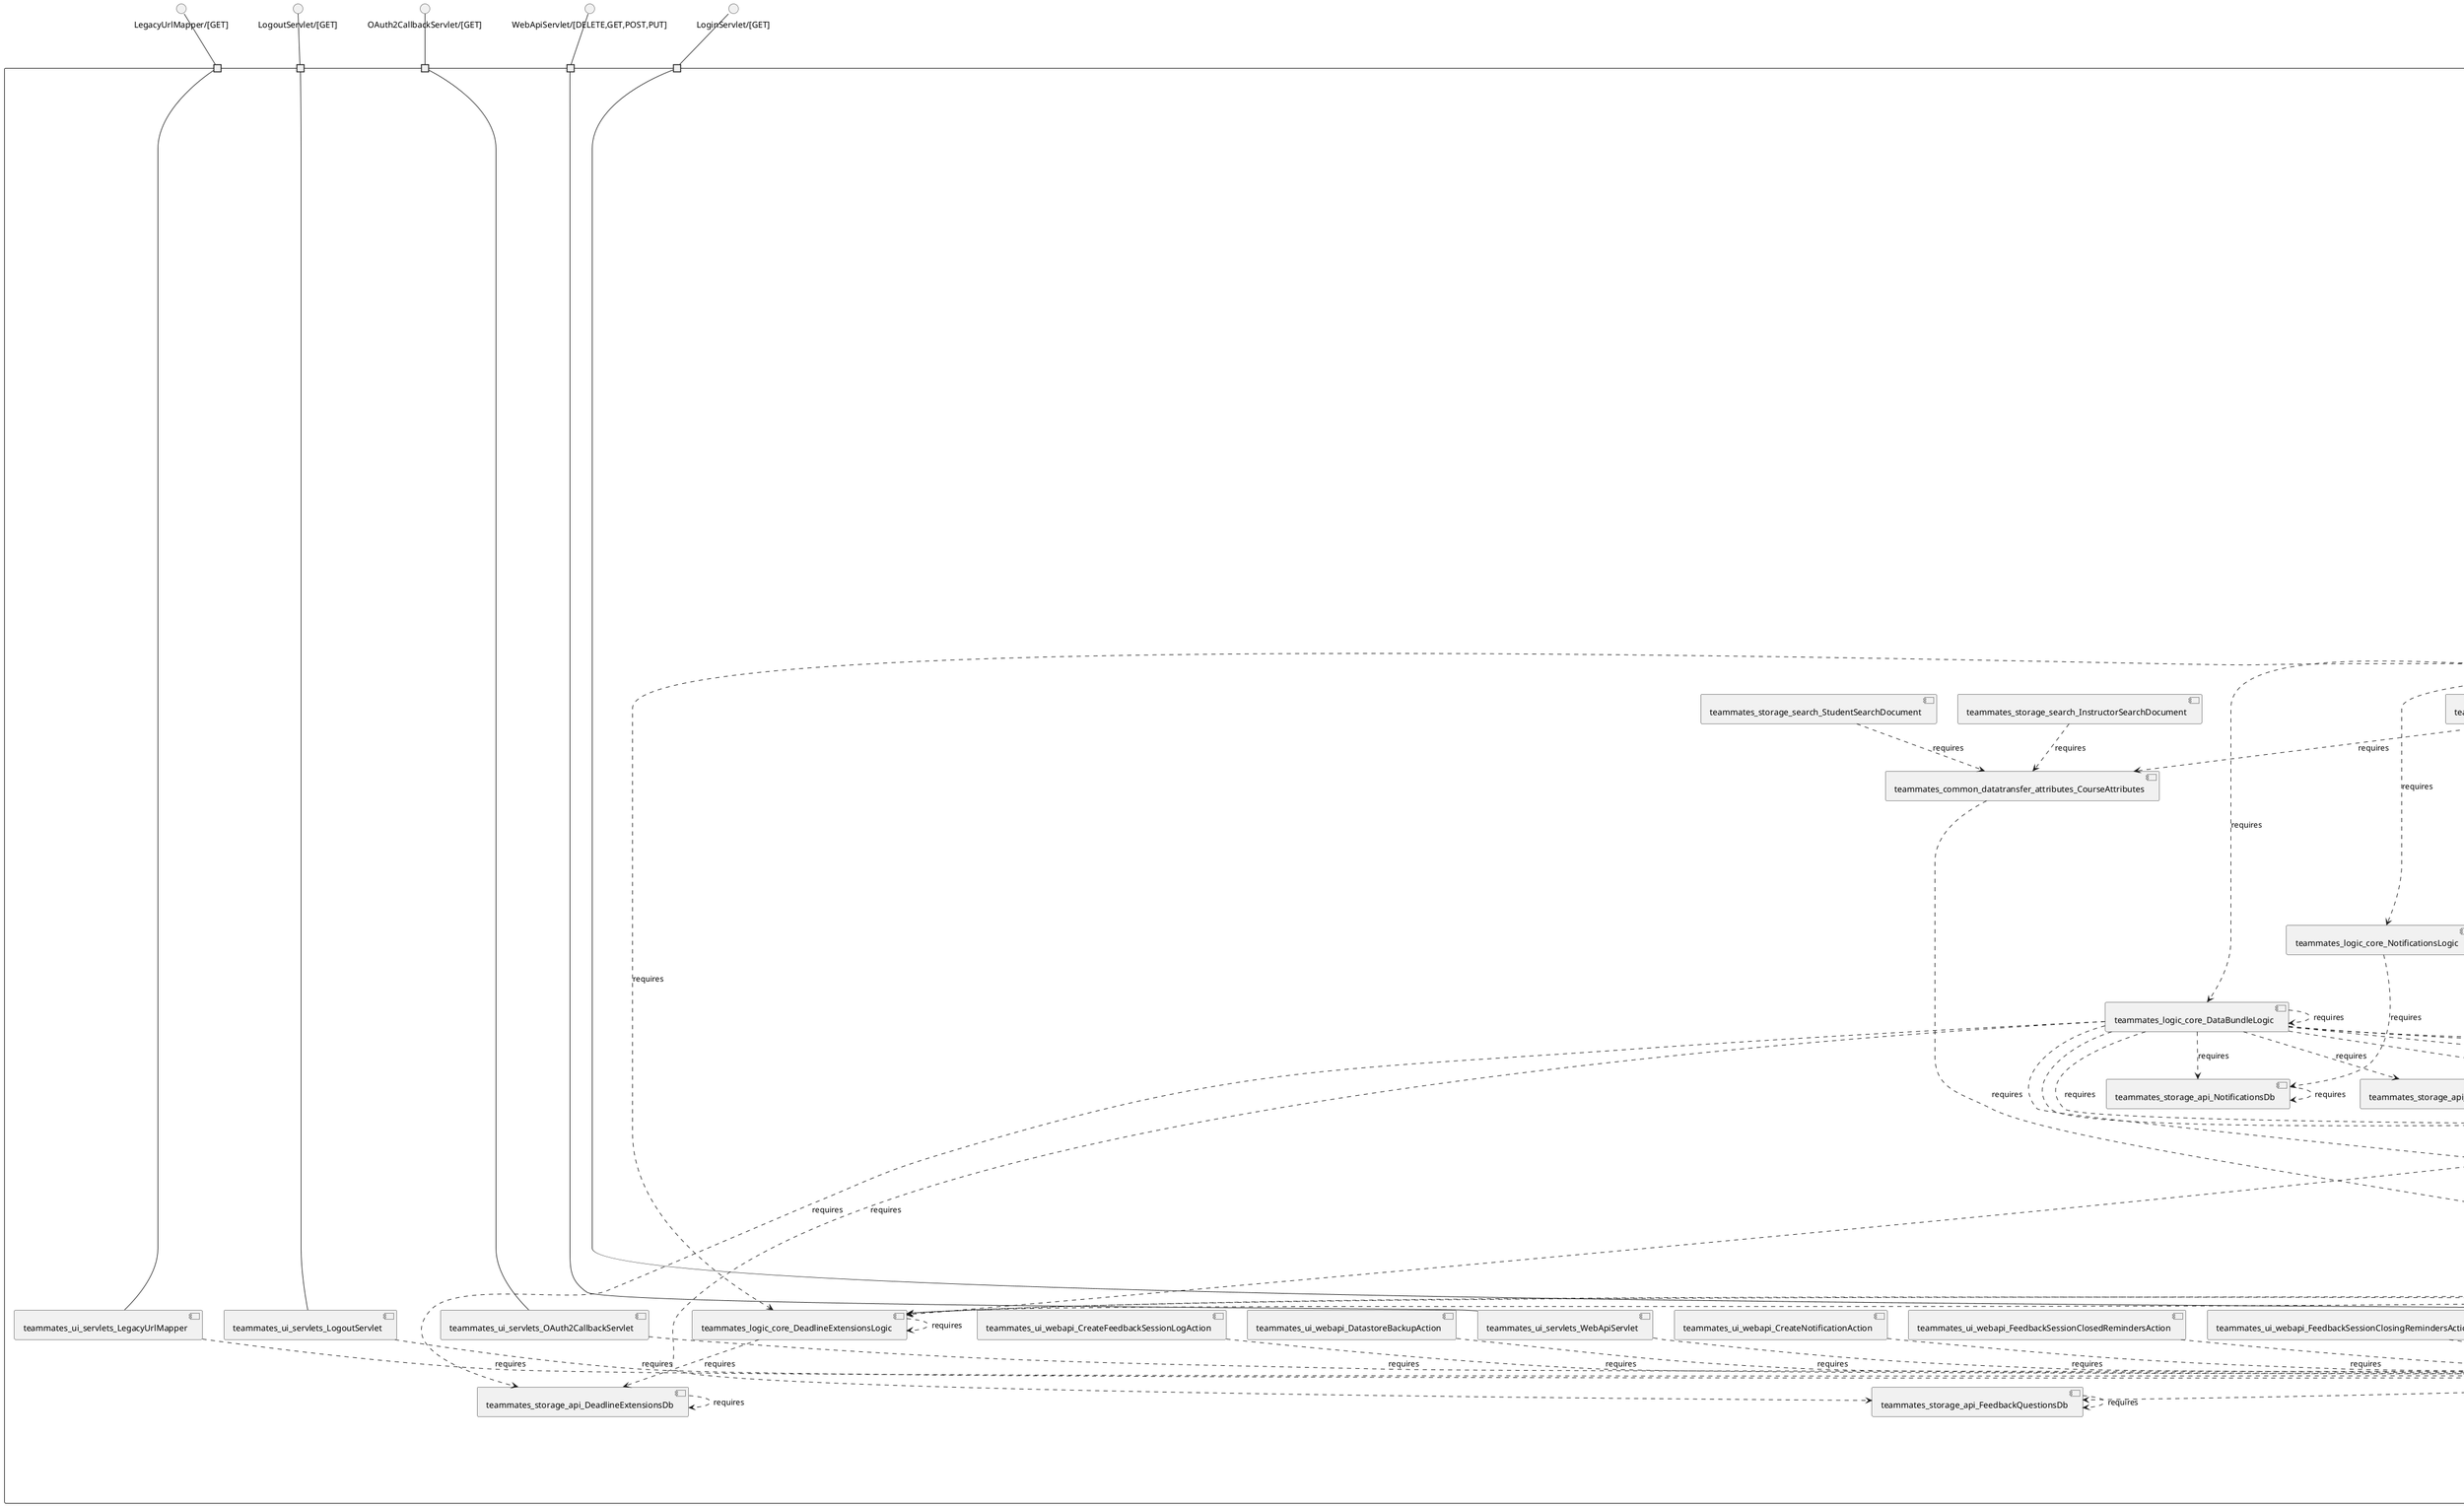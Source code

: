 @startuml
skinparam fixCircleLabelOverlapping true
skinparam componentStyle uml2
component "teammates\n\n\n\n\n\n" {
[teammates_ui_webapi_ResetAccountRequestAction]
[teammates_storage_sqlapi_CoursesDb]
[teammates_logic_external_GoogleCloudTasksService]
[teammates_it_sqllogic_core_NotificationsLogicIT]
[teammates_common_datatransfer_questions_FeedbackRubricQuestionDetails]
[teammates_storage_sqlentity_Account]
[teammates_ui_servlets_LegacyUrlMapper]
[teammates_ui_webapi_SendErrorReportAction]
[teammates_storage_sqlsearch_InstructorSearchDocument]
[teammates_storage_sqlentity_responses_FeedbackRankRecipientsResponse]
[teammates_it_sqllogic_core_UsersLogicIT]
[teammates_ui_servlets_RequestTraceFilter]
[teammates_storage_sqlsearch_AccountRequestSearchManager]
[teammates_common_datatransfer_attributes_FeedbackResponseAttributes]
[teammates_storage_sqlsearch_StudentSearchDocument]
[teammates_sqllogic_core_LogicStarter]
[teammates_logic_core_AccountRequestsLogic]
[teammates_common_datatransfer_questions_FeedbackNumericalScaleQuestionDetails]
[teammates_storage_sqlapi_FeedbackSessionLogsDb]
[teammates_ui_output_FeedbackResponseCommentData]
[teammates_storage_sqlentity_questions_FeedbackMsqQuestion]
[teammates_common_datatransfer_questions_FeedbackMsqResponseDetails]
[teammates_common_util_Config]
[teammates_common_datatransfer_attributes_InstructorAttributes]
[teammates_storage_api_AccountsDb]
[teammates_storage_sqlentity_ReadNotification]
[teammates_storage_api_FeedbackQuestionsDb]
[teammates_storage_sqlapi_FeedbackQuestionsDb]
[teammates_common_util_StringHelper]
[teammates_it_ui_webapi_SearchInstructorsActionIT]
[teammates_logic_core_LogicStarter]
[teammates_it_storage_sqlapi_AccountsDbIT]
[teammates_logic_core_CoursesLogic]
[teammates_it_sqllogic_core_DataBundleLogicIT]
[teammates_common_datatransfer_questions_FeedbackRubricResponseDetails]
[teammates_sqllogic_core_DeadlineExtensionsLogic]
[teammates_client_scripts_DataMigrationForFeedbackSessionMismatchedTimezone]
[teammates_storage_sqlentity_Student]
[teammates_common_datatransfer_InstructorPermissionSet]
[teammates_sqllogic_core_FeedbackSessionsLogic]
[teammates_it_ui_webapi_StudentSearchIndexingWorkerActionIT]
[teammates_storage_sqlentity_responses_FeedbackNumericalScaleResponse]
[teammates_storage_api_StudentsDb]
[teammates_logic_api_EmailGenerator]
[teammates_common_util_Logger]
[teammates_ui_webapi_UpdateInstructorPrivilegeAction]
[teammates_ui_webapi_CreateAccountAction]
[teammates_it_storage_sqlsearch_AccountRequestSearchIT]
[teammates_ui_webapi_CreateFeedbackSessionAction]
[teammates_it_ui_webapi_SearchStudentsActionIT]
[teammates_storage_sqlentity_Team]
[teammates_logic_external_MailgunService]
[teammates_it_sqllogic_core_FeedbackSessionsLogicIT]
[teammates_it_storage_sqlapi_FeedbackResponsesDbIT]
[teammates_storage_sqlsearch_InstructorSearchManager]
[teammates_ui_webapi_FeedbackSessionUnpublishedEmailWorkerAction]
[teammates_storage_search_InstructorSearchManager]
[teammates_it_storage_sqlapi_UsageStatisticsDbIT]
[teammates_sqllogic_api_Logic]
[teammates_it_storage_sqlapi_FeedbackSessionsDbIT]
[teammates_it_storage_sqlapi_UsersDbIT]
[teammates_ui_webapi_FeedbackSessionOpeningSoonRemindersAction]
[teammates_logic_core_StudentsLogic]
[teammates_logic_external_MailjetService]
[teammates_it_sqllogic_core_FeedbackSessionLogsLogicIT]
[teammates_logic_core_DataBundleLogic]
[teammates_main_Application]
[teammates_storage_api_FeedbackResponseCommentsDb]
[teammates_ui_request_InstructorPrivilegeUpdateRequest]
[teammates_logic_api_EmailSender]
[teammates_ui_servlets_OAuth2CallbackServlet]
[teammates_storage_api_CoursesDb]
[teammates_storage_sqlentity_questions_FeedbackMcqQuestion]
[teammates_logic_core_DeadlineExtensionsLogic]
[teammates_it_sqllogic_core_AccountRequestsLogicIT]
[teammates_common_datatransfer_questions_FeedbackContributionResponseDetails]
[teammates_storage_api_FeedbackResponsesDb]
[teammates_it_storage_sqlapi_FeedbackResponseCommentsDbIT]
[teammates_storage_sqlapi_EntitiesDb]
[teammates_storage_api_NotificationsDb]
[teammates_logic_external_EmptyRecaptchaService]
[teammates_sqllogic_core_FeedbackResponsesLogic]
[teammates_it_sqllogic_api_EmailGeneratorTestIT]
[teammates_storage_sqlentity_FeedbackResponseComment]
[teammates_common_datatransfer_questions_FeedbackRankRecipientsResponseDetails]
[teammates_common_datatransfer_attributes_CourseAttributes]
[teammates_ui_webapi_FeedbackSessionOpeningRemindersAction]
[teammates_storage_sqlentity_responses_FeedbackMcqResponse]
[teammates_client_scripts_PopulateCourseSearchDocuments]
[teammates_it_sqllogic_core_FeedbackQuestionsLogicIT]
[teammates_ui_output_CourseData]
[teammates_it_sqllogic_core_DeadlineExtensionsLogicIT]
[teammates_ui_webapi_ArchiveCourseAction]
[teammates_storage_sqlapi_FeedbackResponseCommentsDb]
[teammates_sqllogic_core_AccountsLogic]
[teammates_common_datatransfer_questions_FeedbackTextQuestionDetails]
[teammates_storage_sqlapi_FeedbackResponsesDb]
[teammates_storage_sqlentity_FeedbackSession]
[teammates_sqllogic_core_NotificationsLogic]
[teammates_logic_core_FeedbackQuestionsLogic]
[teammates_storage_search_AccountRequestSearchManager]
[teammates_it_storage_sqlapi_FeedbackSessionLogsDbIT]
[teammates_storage_sqlapi_FeedbackSessionsDb]
[teammates_common_datatransfer_questions_FeedbackMcqResponseDetails]
[teammates_ui_output_FeedbackResponseData]
[teammates_client_scripts_testdataconversion_UuidGenerator]
[teammates_ui_webapi_FeedbackSessionResendPublishedEmailWorkerAction]
[teammates_common_datatransfer_TeamEvalResult]
[teammates_storage_sqlentity_questions_FeedbackNumericalScaleQuestion]
[teammates_logic_api_Logic]
[teammates_storage_sqlentity_Instructor]
[teammates_ui_webapi_PublishFeedbackSessionAction]
[teammates_logic_api_UserProvision]
[teammates_ui_webapi_FeedbackSessionClosingRemindersAction]
[teammates_storage_api_FeedbackSessionsDb]
[teammates_ui_output_InstructorPrivilegeData]
[teammates_client_scripts_testdataconversion_DataStoreToSqlConverter]
[teammates_storage_sqlentity_Notification]
[teammates_storage_sqlentity_questions_FeedbackTextQuestion]
[teammates_sqllogic_core_FeedbackResponseCommentsLogic]
[teammates_it_test_BaseTestCaseWithSqlDatabaseAccess]
[teammates_common_datatransfer_questions_FeedbackTextResponseDetails]
[teammates_storage_sqlsearch_StudentSearchManager]
[teammates_storage_sqlentity_responses_FeedbackMsqResponse]
[teammates_sqllogic_core_CoursesLogic]
[teammates_storage_sqlentity_DeadlineExtension]
[teammates_logic_external_EmptyEmailService]
[teammates_it_storage_sqlsearch_InstructorSearchIT]
[teammates_storage_sqlentity_responses_FeedbackConstantSumResponse]
[teammates_logic_core_InstructorsLogic]
[teammates_logic_external_LocalTaskQueueService]
[teammates_ui_servlets_WebPageServlet]
[teammates_sqllogic_core_FeedbackQuestionsLogic]
[teammates_storage_api_DeadlineExtensionsDb]
[teammates_ui_webapi_FeedbackSessionClosedRemindersAction]
[teammates_logic_api_AuthProxy]
[teammates_logic_api_RecaptchaVerifier]
[teammates_logic_core_FeedbackResponseCommentsLogic]
[teammates_ui_output_FeedbackSessionData]
[teammates_common_datatransfer_questions_FeedbackNumericalScaleResponseDetails]
[teammates_storage_sqlentity_questions_FeedbackRubricQuestion]
[teammates_logic_external_FirebaseAuthService]
[teammates_sqllogic_core_AccountRequestsLogic]
[teammates_storage_sqlentity_FeedbackSessionLog]
[teammates_storage_api_AccountRequestsDb]
[teammates_logic_external_EmptyAuthService]
[teammates_common_datatransfer_InstructorPrivileges]
[teammates_sqllogic_core_UsersLogic]
[teammates_sqllogic_core_UsageStatisticsLogic]
[teammates_ui_webapi_CreateFeedbackSessionLogAction]
[teammates_storage_sqlsearch_SearchManagerFactory]
[teammates_ui_webapi_UpdateFeedbackSessionAction]
[teammates_it_sqllogic_core_FeedbackResponsesLogicIT]
[teammates_storage_sqlentity_Course]
[teammates_logic_core_FeedbackSessionsLogic]
[teammates_it_storage_sqlapi_NotificationDbIT]
[teammates_sqllogic_core_DataBundleLogic]
[teammates_it_ui_webapi_UpdateFeedbackSessionLogsActionIT]
[teammates_client_scripts_GenerateUsageStatisticsObjects]
[teammates_storage_sqlentity_questions_FeedbackContributionQuestion]
[teammates_storage_search_StudentSearchDocument]
[teammates_storage_sqlentity_responses_FeedbackContributionResponse]
[teammates_logic_core_AccountsLogic]
[teammates_logic_core_NotificationsLogic]
[teammates_storage_api_UsageStatisticsDb]
[teammates_storage_sqlentity_responses_FeedbackTextResponse]
[teammates_it_storage_sqlsearch_StudentSearchIT]
[teammates_logic_core_FeedbackResponsesLogic]
[teammates_ui_webapi_FeedbackSessionRemindEmailWorkerAction]
[teammates_logic_external_GoogleRecaptchaService]
[teammates_storage_sqlapi_NotificationsDb]
[teammates_common_datatransfer_attributes_FeedbackQuestionAttributes]
[teammates_ui_webapi_SubmitFeedbackResponsesAction]
[teammates_storage_sqlapi_AccountRequestsDb]
[teammates_common_datatransfer_questions_FeedbackConstantSumResponseDetails]
[teammates_ui_output_FeedbackSessionLogData]
[teammates_storage_sqlentity_Section]
[teammates_it_sqllogic_core_AccountsLogicIT]
[teammates_storage_api_InstructorsDb]
[teammates_ui_servlets_LoginServlet]
[teammates_storage_sqlentity_responses_FeedbackRubricResponse]
[teammates_ui_servlets_LogoutServlet]
[teammates_ui_servlets_WebApiServlet]
[teammates_common_datatransfer_SqlDataBundle]
[teammates_logic_api_TaskQueuer]
[teammates_ui_output_FeedbackQuestionData]
[teammates_sqllogic_api_SqlEmailGenerator]
[teammates_client_scripts_DataMigrationForTeamNameInResponseGiver]
[teammates_storage_sqlapi_DeadlineExtensionsDb]
[teammates_logic_external_SendgridService]
[teammates_logic_core_UsageStatisticsLogic]
[teammates_storage_sqlapi_UsersDb]
[teammates_common_datatransfer_questions_FeedbackContributionQuestionDetails]
[teammates_ui_webapi_FeedbackSessionPublishedEmailWorkerAction]
[teammates_common_datatransfer_questions_FeedbackMcqQuestionDetails]
[teammates_ui_webapi_CalculateUsageStatisticsAction]
[teammates_storage_search_StudentSearchManager]
[teammates_storage_sqlentity_questions_FeedbackConstantSumQuestion]
[teammates_it_storage_sqlapi_CoursesDbIT]
[teammates_ui_webapi_UnpublishFeedbackSessionAction]
[teammates_storage_search_InstructorSearchDocument]
[teammates_common_datatransfer_questions_FeedbackMsqQuestionDetails]
[teammates_storage_sqlapi_AccountsDb]
[teammates_common_datatransfer_questions_FeedbackConstantSumQuestionDetails]
[teammates_ui_webapi_CreateNotificationAction]
[teammates_ui_webapi_DatastoreBackupAction]
[teammates_client_scripts_testdataconversion_ConvertDatastoreJsonToSqlJson]
[teammates_sqllogic_core_FeedbackSessionLogsLogic]
[teammates_storage_sqlentity_responses_FeedbackRankOptionsResponse]
[teammates_common_datatransfer_DataBundle]
[teammates_common_datatransfer_questions_FeedbackRankOptionsResponseDetails]
[teammates_ui_webapi_FeedbackSessionRemindParticularUsersEmailWorkerAction]
[teammates_ui_servlets_OriginCheckFilter]
[teammates_it_storage_sqlapi_AccountRequestsDbIT]
[teammates_storage_search_SearchManagerFactory]
[teammates_ui_webapi_JoinCourseAction]
[teammates_it_storage_sqlapi_FeedbackQuestionsDbIT]
[teammates_storage_sqlapi_UsageStatisticsDb]
portin " " as teammates_requires_OAuth2CallbackServlet_GET_
portin " " as teammates_requires_LegacyUrlMapper_GET_
portin " " as teammates_requires_LogoutServlet_GET_
portin " " as teammates_requires_WebApiServlet_DELETE_GET_POST_PUT_
portin " " as teammates_requires_LoginServlet_GET_
portin " " as teammates_requires_WebPageServlet_GET_
[teammates_sqllogic_core_AccountsLogic]..>[teammates_sqllogic_core_NotificationsLogic] : requires
[teammates_logic_core_FeedbackResponsesLogic]..>[teammates_logic_core_FeedbackResponseCommentsLogic] : requires
[teammates_logic_core_CoursesLogic]..>[teammates_common_util_Logger] : requires
[teammates_logic_api_UserProvision]..>[teammates_logic_core_InstructorsLogic] : requires
[teammates_client_scripts_testdataconversion_ConvertDatastoreJsonToSqlJson]..>[teammates_client_scripts_testdataconversion_DataStoreToSqlConverter] : requires
[teammates_client_scripts_DataMigrationForFeedbackSessionMismatchedTimezone]..>[teammates_common_datatransfer_attributes_CourseAttributes] : requires
[teammates_ui_output_FeedbackResponseData]..>[teammates_common_datatransfer_questions_FeedbackTextResponseDetails] : requires
[teammates_storage_sqlsearch_StudentSearchDocument]..>[teammates_storage_sqlentity_Course] : requires
[teammates_logic_core_StudentsLogic]..>[teammates_storage_api_StudentsDb] : requires
[teammates_logic_core_FeedbackQuestionsLogic]..>[teammates_logic_core_InstructorsLogic] : requires
[teammates_logic_core_FeedbackResponseCommentsLogic]..>[teammates_logic_core_InstructorsLogic] : requires
[teammates_ui_output_FeedbackResponseData]..>[teammates_common_datatransfer_questions_FeedbackMcqResponseDetails] : requires
[teammates_storage_api_StudentsDb]..>[teammates_common_util_Logger] : requires
[teammates_logic_core_FeedbackSessionsLogic]..>[teammates_logic_core_FeedbackResponseCommentsLogic] : requires
[teammates_storage_sqlentity_DeadlineExtension]..>[teammates_storage_sqlentity_Student] : requires
[teammates_sqllogic_core_FeedbackSessionsLogic]..>[teammates_common_util_Logger] : requires
[teammates_logic_external_GoogleCloudTasksService]..>[teammates_common_util_Logger] : requires
[teammates_logic_core_DataBundleLogic]..>[teammates_storage_api_StudentsDb] : requires
[teammates_it_sqllogic_core_FeedbackSessionsLogicIT]..>[teammates_sqllogic_core_FeedbackSessionsLogic] : requires
[teammates_it_storage_sqlapi_NotificationDbIT]..>[teammates_storage_sqlapi_NotificationsDb] : requires
[teammates_ui_webapi_FeedbackSessionPublishedEmailWorkerAction]..>[teammates_common_util_Logger] : requires
[teammates_ui_servlets_OriginCheckFilter]..>[teammates_common_util_Logger] : requires
[teammates_it_ui_webapi_StudentSearchIndexingWorkerActionIT]..>[teammates_storage_sqlentity_Student] : requires
[teammates_it_sqllogic_core_AccountsLogicIT]..>[teammates_sqllogic_core_AccountsLogic] : requires
[teammates_logic_core_DataBundleLogic]..>[teammates_logic_core_DataBundleLogic] : requires
[teammates_it_storage_sqlapi_AccountsDbIT]..>[teammates_storage_sqlapi_AccountsDb] : requires
[teammates_storage_sqlentity_FeedbackResponseComment]..>[teammates_storage_sqlentity_responses_FeedbackContributionResponse] : requires
[teammates_logic_api_TaskQueuer]..>[teammates_logic_api_TaskQueuer] : requires
[teammates_storage_sqlentity_ReadNotification]..>[teammates_storage_sqlentity_Account] : requires
[teammates_logic_core_UsageStatisticsLogic]..>[teammates_logic_core_UsageStatisticsLogic] : requires
[teammates_ui_webapi_ArchiveCourseAction]..>[teammates_common_util_Logger] : requires
[teammates_storage_sqlapi_CoursesDb]..>[teammates_storage_sqlapi_CoursesDb] : requires
[teammates_ui_output_FeedbackQuestionData]..>[teammates_common_datatransfer_questions_FeedbackConstantSumQuestionDetails] : requires
[teammates_storage_sqlentity_questions_FeedbackConstantSumQuestion]..>[teammates_common_datatransfer_questions_FeedbackConstantSumQuestionDetails] : requires
[teammates_client_scripts_testdataconversion_DataStoreToSqlConverter]..>[teammates_client_scripts_testdataconversion_UuidGenerator] : requires
[teammates_logic_core_CoursesLogic]..>[teammates_logic_core_FeedbackResponsesLogic] : requires
[teammates_ui_output_FeedbackResponseData]..>[teammates_ui_output_FeedbackResponseCommentData] : requires
[teammates_logic_core_AccountsLogic]..>[teammates_logic_core_NotificationsLogic] : requires
[teammates_storage_sqlapi_FeedbackResponsesDb]..>[teammates_storage_sqlapi_FeedbackResponsesDb] : requires
[teammates_storage_sqlentity_Section]..>[teammates_storage_sqlentity_Course] : requires
[teammates_sqllogic_core_DataBundleLogic]..>[teammates_sqllogic_core_FeedbackQuestionsLogic] : requires
[teammates_storage_sqlsearch_InstructorSearchDocument]..>[teammates_storage_sqlentity_Course] : requires
[teammates_sqllogic_core_DataBundleLogic]..>[teammates_sqllogic_core_AccountRequestsLogic] : requires
[teammates_sqllogic_core_FeedbackSessionsLogic]..>[teammates_sqllogic_core_FeedbackResponsesLogic] : requires
[teammates_logic_core_AccountRequestsLogic]..>[teammates_logic_core_AccountRequestsLogic] : requires
[teammates_it_ui_webapi_SearchInstructorsActionIT]..>[teammates_storage_sqlentity_Instructor] : requires
[teammates_ui_webapi_CreateNotificationAction]..>[teammates_common_util_Logger] : requires
[teammates_storage_search_SearchManagerFactory]..>[teammates_storage_search_AccountRequestSearchManager] : requires
[teammates_sqllogic_core_AccountRequestsLogic]..>[teammates_sqllogic_core_AccountRequestsLogic] : requires
[teammates_ui_output_FeedbackQuestionData]..>[teammates_common_datatransfer_questions_FeedbackMcqQuestionDetails] : requires
[teammates_ui_output_FeedbackQuestionData]..>[teammates_common_datatransfer_questions_FeedbackRubricQuestionDetails] : requires
[teammates_it_sqllogic_api_EmailGeneratorTestIT]..>[teammates_sqllogic_api_SqlEmailGenerator] : requires
[teammates_logic_api_Logic]..>[teammates_logic_core_AccountsLogic] : requires
[teammates_it_storage_sqlapi_FeedbackResponsesDbIT]..>[teammates_common_datatransfer_SqlDataBundle] : requires
[teammates_storage_sqlentity_FeedbackResponseComment]..>[teammates_storage_sqlentity_responses_FeedbackRankRecipientsResponse] : requires
[teammates_it_sqllogic_core_AccountsLogicIT]..>[teammates_sqllogic_core_UsersLogic] : requires
[teammates_logic_core_CoursesLogic]..>[teammates_storage_api_CoursesDb] : requires
[teammates_storage_sqlentity_FeedbackResponseComment]..>[teammates_storage_sqlentity_responses_FeedbackNumericalScaleResponse] : requires
[teammates_logic_core_FeedbackQuestionsLogic]..>[teammates_logic_core_FeedbackSessionsLogic] : requires
[teammates_it_storage_sqlapi_UsersDbIT]..>[teammates_storage_sqlentity_Course] : requires
[teammates_logic_api_AuthProxy]..>[teammates_logic_external_FirebaseAuthService] : requires
[teammates_logic_api_EmailSender]..>[teammates_logic_api_EmailSender] : requires
[teammates_sqllogic_core_UsersLogic]..>[teammates_storage_sqlapi_UsersDb] : requires
[teammates_logic_api_UserProvision]..>[teammates_logic_api_UserProvision] : requires
[teammates_logic_core_DataBundleLogic]..>[teammates_storage_api_FeedbackResponseCommentsDb] : requires
[teammates_sqllogic_core_FeedbackSessionLogsLogic]..>[teammates_sqllogic_core_FeedbackSessionLogsLogic] : requires
[teammates_it_ui_webapi_SearchStudentsActionIT]..>[teammates_storage_sqlentity_Instructor] : requires
[teammates_it_ui_webapi_UpdateFeedbackSessionLogsActionIT]..>[teammates_storage_sqlentity_FeedbackSession] : requires
[teammates_ui_output_CourseData]..>[teammates_common_datatransfer_InstructorPermissionSet] : requires
[teammates_ui_webapi_CreateAccountAction]..>[teammates_common_util_Logger] : requires
[teammates_sqllogic_core_UsersLogic]..>[teammates_sqllogic_core_DeadlineExtensionsLogic] : requires
[teammates_ui_servlets_LogoutServlet]..>[teammates_common_util_Logger] : requires
[teammates_logic_core_InstructorsLogic]..>[teammates_logic_core_FeedbackQuestionsLogic] : requires
[teammates_common_datatransfer_attributes_FeedbackQuestionAttributes]..>[teammates_common_datatransfer_questions_FeedbackMcqQuestionDetails] : requires
[teammates_sqllogic_api_Logic]..>[teammates_sqllogic_core_CoursesLogic] : requires
[teammates_ui_webapi_FeedbackSessionRemindParticularUsersEmailWorkerAction]..>[teammates_common_util_Logger] : requires
[teammates_logic_core_DataBundleLogic]..>[teammates_storage_api_FeedbackQuestionsDb] : requires
[teammates_ui_request_InstructorPrivilegeUpdateRequest]..>[teammates_common_datatransfer_InstructorPrivileges] : requires
[teammates_it_storage_sqlapi_FeedbackResponsesDbIT]..>[teammates_storage_sqlapi_FeedbackResponsesDb] : requires
[teammates_ui_webapi_FeedbackSessionRemindEmailWorkerAction]..>[teammates_common_util_Logger] : requires
[teammates_logic_core_UsageStatisticsLogic]..>[teammates_logic_core_CoursesLogic] : requires
[teammates_logic_core_NotificationsLogic]..>[teammates_storage_api_NotificationsDb] : requires
[teammates_storage_sqlapi_AccountRequestsDb]..>[teammates_storage_sqlapi_AccountRequestsDb] : requires
[teammates_storage_api_FeedbackQuestionsDb]..>[teammates_storage_api_FeedbackQuestionsDb] : requires
[teammates_it_sqllogic_core_DataBundleLogicIT]..>[teammates_sqllogic_core_DataBundleLogic] : requires
[teammates_it_sqllogic_core_FeedbackSessionLogsLogicIT]..>[teammates_common_datatransfer_SqlDataBundle] : requires
[teammates_sqllogic_core_FeedbackSessionsLogic]..>[teammates_storage_sqlapi_FeedbackSessionsDb] : requires
[teammates_sqllogic_api_Logic]..>[teammates_sqllogic_core_FeedbackQuestionsLogic] : requires
[teammates_sqllogic_core_DeadlineExtensionsLogic]..>[teammates_sqllogic_core_FeedbackSessionsLogic] : requires
[teammates_logic_core_StudentsLogic]..>[teammates_logic_core_DeadlineExtensionsLogic] : requires
[teammates_storage_sqlentity_FeedbackResponseComment]..>[teammates_storage_sqlentity_Section] : requires
[teammates_it_storage_sqlapi_FeedbackResponseCommentsDbIT]..>[teammates_storage_sqlapi_FeedbackResponseCommentsDb] : requires
[teammates_it_storage_sqlsearch_AccountRequestSearchIT]..>[teammates_storage_sqlapi_AccountRequestsDb] : requires
[teammates_it_ui_webapi_SearchStudentsActionIT]..>[teammates_storage_sqlentity_Student] : requires
[teammates_it_sqllogic_api_EmailGeneratorTestIT]..>[teammates_common_datatransfer_SqlDataBundle] : requires
[teammates_logic_api_Logic]..>[teammates_logic_core_AccountRequestsLogic] : requires
[teammates_sqllogic_api_Logic]..>[teammates_sqllogic_core_UsersLogic] : requires
[teammates_common_datatransfer_attributes_FeedbackQuestionAttributes]..>[teammates_common_datatransfer_questions_FeedbackRubricQuestionDetails] : requires
[teammates_sqllogic_core_FeedbackSessionsLogic]..>[teammates_sqllogic_core_UsersLogic] : requires
[teammates_ui_output_FeedbackResponseData]..>[teammates_common_datatransfer_questions_FeedbackMsqResponseDetails] : requires
[teammates_storage_sqlentity_responses_FeedbackTextResponse]..>[teammates_common_datatransfer_questions_FeedbackTextResponseDetails] : requires
[teammates_logic_api_RecaptchaVerifier]..>[teammates_logic_external_GoogleRecaptchaService] : requires
[teammates_logic_core_UsageStatisticsLogic]..>[teammates_logic_core_StudentsLogic] : requires
[teammates_common_datatransfer_attributes_FeedbackResponseAttributes]..>[teammates_common_datatransfer_questions_FeedbackNumericalScaleResponseDetails] : requires
[teammates_storage_sqlsearch_SearchManagerFactory]..>[teammates_storage_sqlsearch_InstructorSearchManager] : requires
[teammates_storage_sqlentity_FeedbackResponseComment]..>[teammates_storage_sqlentity_responses_FeedbackTextResponse] : requires
[teammates_storage_sqlentity_Instructor]..>[teammates_common_datatransfer_InstructorPrivileges] : requires
[teammates_client_scripts_GenerateUsageStatisticsObjects]..>[teammates_logic_api_Logic] : requires
[teammates_logic_api_AuthProxy]..>[teammates_logic_api_AuthProxy] : requires
[teammates_storage_api_UsageStatisticsDb]..>[teammates_storage_api_UsageStatisticsDb] : requires
[teammates_sqllogic_api_Logic]..>[teammates_sqllogic_core_FeedbackResponseCommentsLogic] : requires
[teammates_it_sqllogic_core_DeadlineExtensionsLogicIT]..>[teammates_common_datatransfer_SqlDataBundle] : requires
[teammates_it_storage_sqlapi_UsersDbIT]..>[teammates_storage_sqlentity_Instructor] : requires
[teammates_it_storage_sqlsearch_StudentSearchIT]..>[teammates_storage_sqlapi_UsersDb] : requires
[teammates_logic_core_CoursesLogic]..>[teammates_logic_core_FeedbackSessionsLogic] : requires
[teammates_it_storage_sqlapi_UsersDbIT]..>[teammates_storage_sqlapi_AccountsDb] : requires
[teammates_ui_output_InstructorPrivilegeData]..>[teammates_common_datatransfer_InstructorPrivileges] : requires
[teammates_storage_sqlentity_Team]..>[teammates_storage_sqlentity_Section] : requires
[teammates_logic_api_TaskQueuer]..>[teammates_logic_external_GoogleCloudTasksService] : requires
[teammates_sqllogic_core_FeedbackResponsesLogic]..>[teammates_sqllogic_core_FeedbackResponsesLogic] : requires
[teammates_logic_core_NotificationsLogic]..>[teammates_logic_core_NotificationsLogic] : requires
[teammates_ui_webapi_FeedbackSessionClosingRemindersAction]..>[teammates_common_util_Logger] : requires
[teammates_it_storage_sqlsearch_AccountRequestSearchIT]..>[teammates_common_datatransfer_SqlDataBundle] : requires
[teammates_client_scripts_testdataconversion_ConvertDatastoreJsonToSqlJson]..>[teammates_common_datatransfer_SqlDataBundle] : requires
[teammates_sqllogic_api_SqlEmailGenerator]..>[teammates_sqllogic_core_UsersLogic] : requires
[teammates_sqllogic_core_DataBundleLogic]..>[teammates_sqllogic_core_FeedbackSessionLogsLogic] : requires
[teammates_logic_core_FeedbackQuestionsLogic]..>[teammates_logic_core_CoursesLogic] : requires
[teammates_sqllogic_core_DataBundleLogic]..>[teammates_sqllogic_core_NotificationsLogic] : requires
[teammates_logic_core_FeedbackResponseCommentsLogic]..>[teammates_logic_core_CoursesLogic] : requires
[teammates_common_datatransfer_attributes_FeedbackResponseAttributes]..>[teammates_common_datatransfer_questions_FeedbackContributionResponseDetails] : requires
[teammates_storage_sqlentity_questions_FeedbackContributionQuestion]..>[teammates_common_datatransfer_questions_FeedbackContributionQuestionDetails] : requires
[teammates_sqllogic_core_DataBundleLogic]..>[teammates_sqllogic_core_DeadlineExtensionsLogic] : requires
[teammates_logic_core_DataBundleLogic]..>[teammates_storage_api_FeedbackSessionsDb] : requires
[teammates_it_sqllogic_core_FeedbackSessionsLogicIT]..>[teammates_sqllogic_core_FeedbackQuestionsLogic] : requires
[teammates_logic_external_LocalTaskQueueService]..>[teammates_common_util_Logger] : requires
[teammates_sqllogic_core_FeedbackSessionsLogic]..>[teammates_sqllogic_core_CoursesLogic] : requires
[teammates_sqllogic_api_Logic]..>[teammates_sqllogic_core_FeedbackSessionsLogic] : requires
[teammates_ui_output_FeedbackResponseData]..>[teammates_common_datatransfer_questions_FeedbackRankRecipientsResponseDetails] : requires
[teammates_logic_core_FeedbackQuestionsLogic]..>[teammates_common_util_Logger] : requires
[teammates_it_storage_sqlapi_FeedbackSessionsDbIT]..>[teammates_storage_sqlapi_FeedbackSessionsDb] : requires
[teammates_common_datatransfer_attributes_FeedbackResponseAttributes]..>[teammates_common_datatransfer_questions_FeedbackMcqResponseDetails] : requires
[teammates_storage_sqlentity_FeedbackSessionLog]..>[teammates_storage_sqlentity_Student] : requires
[teammates_storage_sqlentity_questions_FeedbackTextQuestion]..>[teammates_common_datatransfer_questions_FeedbackTextQuestionDetails] : requires
[teammates_storage_sqlentity_FeedbackSession]..>[teammates_storage_sqlentity_Course] : requires
[teammates_client_scripts_DataMigrationForTeamNameInResponseGiver]..>[teammates_logic_core_FeedbackResponsesLogic] : requires
[teammates_ui_webapi_PublishFeedbackSessionAction]..>[teammates_common_util_Logger] : requires
[teammates_sqllogic_core_FeedbackQuestionsLogic]..>[teammates_common_util_Logger] : requires
[teammates_sqllogic_core_AccountsLogic]..>[teammates_storage_sqlapi_AccountsDb] : requires
[teammates_logic_api_Logic]..>[teammates_logic_core_FeedbackQuestionsLogic] : requires
[teammates_sqllogic_core_FeedbackSessionsLogic]..>[teammates_sqllogic_core_FeedbackSessionsLogic] : requires
[teammates_logic_core_AccountsLogic]..>[teammates_storage_sqlapi_AccountsDb] : requires
[teammates_it_sqllogic_core_FeedbackResponsesLogicIT]..>[teammates_sqllogic_core_FeedbackResponsesLogic] : requires
[teammates_it_ui_webapi_UpdateFeedbackSessionLogsActionIT]..>[teammates_storage_sqlentity_Student] : requires
[teammates_storage_sqlapi_FeedbackSessionLogsDb]..>[teammates_storage_sqlapi_FeedbackSessionLogsDb] : requires
[teammates_sqllogic_core_FeedbackResponsesLogic]..>[teammates_sqllogic_core_FeedbackResponseCommentsLogic] : requires
[teammates_sqllogic_core_FeedbackSessionLogsLogic]..>[teammates_storage_sqlapi_FeedbackSessionLogsDb] : requires
[teammates_sqllogic_core_DataBundleLogic]..>[teammates_sqllogic_core_FeedbackSessionsLogic] : requires
[teammates_sqllogic_core_UsersLogic]..>[teammates_sqllogic_core_FeedbackResponsesLogic] : requires
[teammates_storage_sqlentity_responses_FeedbackContributionResponse]..>[teammates_common_datatransfer_questions_FeedbackContributionResponseDetails] : requires
[teammates_sqllogic_api_Logic]..>[teammates_sqllogic_core_UsageStatisticsLogic] : requires
[teammates_logic_core_CoursesLogic]..>[teammates_logic_core_InstructorsLogic] : requires
[teammates_common_datatransfer_questions_FeedbackContributionQuestionDetails]..>[teammates_common_util_Logger] : requires
[teammates_ui_output_FeedbackQuestionData]..>[teammates_common_datatransfer_questions_FeedbackNumericalScaleQuestionDetails] : requires
[teammates_logic_core_AccountsLogic]..>[teammates_logic_core_AccountsLogic] : requires
[teammates_storage_api_CoursesDb]..>[teammates_storage_api_CoursesDb] : requires
[teammates_storage_search_SearchManagerFactory]..>[teammates_storage_search_InstructorSearchManager] : requires
[teammates_sqllogic_core_CoursesLogic]..>[teammates_sqllogic_core_FeedbackSessionsLogic] : requires
[teammates_main_Application]..>[teammates_common_util_Logger] : requires
[teammates_logic_api_EmailSender]..>[teammates_logic_external_SendgridService] : requires
[teammates_sqllogic_core_NotificationsLogic]..>[teammates_storage_sqlapi_NotificationsDb] : requires
[teammates_storage_sqlsearch_InstructorSearchManager]..>[teammates_storage_sqlapi_CoursesDb] : requires
[teammates_it_sqllogic_core_FeedbackQuestionsLogicIT]..>[teammates_sqllogic_core_FeedbackQuestionsLogic] : requires
[teammates_sqllogic_core_DeadlineExtensionsLogic]..>[teammates_sqllogic_core_DeadlineExtensionsLogic] : requires
[teammates_common_datatransfer_attributes_FeedbackResponseAttributes]..>[teammates_common_datatransfer_questions_FeedbackConstantSumResponseDetails] : requires
[teammates_ui_webapi_FeedbackSessionUnpublishedEmailWorkerAction]..>[teammates_common_util_Logger] : requires
[teammates_logic_core_DeadlineExtensionsLogic]..>[teammates_storage_api_DeadlineExtensionsDb] : requires
[teammates_logic_core_InstructorsLogic]..>[teammates_logic_core_FeedbackResponseCommentsLogic] : requires
[teammates_ui_webapi_SubmitFeedbackResponsesAction]..>[teammates_common_util_Logger] : requires
[teammates_sqllogic_core_DataBundleLogic]..>[teammates_sqllogic_core_DataBundleLogic] : requires
[teammates_logic_core_UsageStatisticsLogic]..>[teammates_logic_core_AccountRequestsLogic] : requires
[teammates_logic_external_MailgunService]..>[teammates_common_util_Logger] : requires
[teammates_common_datatransfer_attributes_FeedbackQuestionAttributes]..>[teammates_common_datatransfer_questions_FeedbackNumericalScaleQuestionDetails] : requires
[teammates_logic_core_LogicStarter]..>[teammates_common_util_Logger] : requires
[teammates_logic_core_DataBundleLogic]..>[teammates_storage_api_NotificationsDb] : requires
[teammates_logic_core_CoursesLogic]..>[teammates_logic_core_DeadlineExtensionsLogic] : requires
[teammates_logic_core_CoursesLogic]..>[teammates_logic_core_StudentsLogic] : requires
[teammates_sqllogic_core_UsageStatisticsLogic]..>[teammates_storage_sqlapi_UsageStatisticsDb] : requires
[teammates_storage_sqlentity_questions_FeedbackNumericalScaleQuestion]..>[teammates_common_datatransfer_questions_FeedbackNumericalScaleQuestionDetails] : requires
[teammates_storage_sqlentity_FeedbackSessionLog]..>[teammates_storage_sqlentity_FeedbackSession] : requires
[teammates_logic_core_DataBundleLogic]..>[teammates_storage_api_DeadlineExtensionsDb] : requires
[teammates_sqllogic_core_FeedbackResponsesLogic]..>[teammates_sqllogic_core_FeedbackQuestionsLogic] : requires
[teammates_it_sqllogic_core_UsersLogicIT]..>[teammates_storage_sqlentity_Account] : requires
[teammates_logic_core_CoursesLogic]..>[teammates_logic_core_FeedbackQuestionsLogic] : requires
[teammates_ui_output_FeedbackResponseData]..>[teammates_common_datatransfer_questions_FeedbackConstantSumResponseDetails] : requires
[teammates_it_ui_webapi_UpdateFeedbackSessionLogsActionIT]..>[teammates_storage_sqlentity_Course] : requires
[teammates_storage_search_AccountRequestSearchManager]..>[teammates_storage_api_AccountRequestsDb] : requires
[teammates_logic_external_GoogleRecaptchaService]..>[teammates_common_util_Logger] : requires
[teammates_logic_api_EmailSender]..>[teammates_logic_external_MailgunService] : requires
[teammates_sqllogic_core_DataBundleLogic]..>[teammates_sqllogic_core_FeedbackResponseCommentsLogic] : requires
[teammates_logic_api_Logic]..>[teammates_logic_core_StudentsLogic] : requires
[teammates_storage_sqlsearch_SearchManagerFactory]..>[teammates_storage_sqlsearch_AccountRequestSearchManager] : requires
[teammates_logic_api_RecaptchaVerifier]..>[teammates_logic_external_EmptyRecaptchaService] : requires
[teammates_sqllogic_core_AccountRequestsLogic]..>[teammates_storage_sqlapi_AccountRequestsDb] : requires
[teammates_storage_sqlsearch_StudentSearchManager]..>[teammates_storage_sqlapi_UsersDb] : requires
[teammates_sqllogic_api_Logic]..>[teammates_sqllogic_core_DataBundleLogic] : requires
[teammates_logic_core_InstructorsLogic]..>[teammates_storage_api_InstructorsDb] : requires
[teammates_sqllogic_core_UsersLogic]..>[teammates_sqllogic_core_FeedbackResponseCommentsLogic] : requires
[teammates_it_sqllogic_core_FeedbackResponsesLogicIT]..>[teammates_sqllogic_core_FeedbackResponseCommentsLogic] : requires
[teammates_sqllogic_core_DataBundleLogic]..>[teammates_sqllogic_core_CoursesLogic] : requires
[teammates_logic_api_TaskQueuer]..>[teammates_logic_external_LocalTaskQueueService] : requires
[teammates_it_storage_sqlapi_UsersDbIT]..>[teammates_storage_sqlapi_CoursesDb] : requires
[teammates_logic_core_UsageStatisticsLogic]..>[teammates_logic_core_FeedbackResponsesLogic] : requires
[teammates_it_storage_sqlapi_FeedbackQuestionsDbIT]..>[teammates_common_datatransfer_SqlDataBundle] : requires
[teammates_sqllogic_core_FeedbackQuestionsLogic]..>[teammates_sqllogic_core_UsersLogic] : requires
[teammates_storage_sqlentity_responses_FeedbackMsqResponse]..>[teammates_common_datatransfer_questions_FeedbackMsqResponseDetails] : requires
[teammates_common_datatransfer_InstructorPrivileges]..>[teammates_common_datatransfer_InstructorPermissionSet] : requires
[teammates_ui_webapi_FeedbackSessionResendPublishedEmailWorkerAction]..>[teammates_common_util_Logger] : requires
[teammates_logic_core_InstructorsLogic]..>[teammates_logic_core_FeedbackSessionsLogic] : requires
[teammates_common_datatransfer_attributes_FeedbackResponseAttributes]..>[teammates_common_datatransfer_questions_FeedbackRankOptionsResponseDetails] : requires
[teammates_ui_webapi_DatastoreBackupAction]..>[teammates_common_util_Logger] : requires
[teammates_it_storage_sqlapi_FeedbackResponsesDbIT]..>[teammates_storage_sqlapi_FeedbackResponseCommentsDb] : requires
[teammates_logic_core_FeedbackSessionsLogic]..>[teammates_logic_core_FeedbackResponsesLogic] : requires
[teammates_storage_search_StudentSearchManager]..>[teammates_storage_api_CoursesDb] : requires
[teammates_storage_api_NotificationsDb]..>[teammates_storage_api_NotificationsDb] : requires
[teammates_logic_api_Logic]..>[teammates_logic_core_InstructorsLogic] : requires
[teammates_it_sqllogic_core_DeadlineExtensionsLogicIT]..>[teammates_sqllogic_core_DeadlineExtensionsLogic] : requires
[teammates_sqllogic_core_LogicStarter]..>[teammates_common_util_Logger] : requires
[teammates_sqllogic_api_SqlEmailGenerator]..>[teammates_sqllogic_api_SqlEmailGenerator] : requires
[teammates_sqllogic_core_CoursesLogic]..>[teammates_storage_sqlapi_CoursesDb] : requires
[teammates_storage_sqlentity_questions_FeedbackMcqQuestion]..>[teammates_common_datatransfer_questions_FeedbackMcqQuestionDetails] : requires
[teammates_common_datatransfer_attributes_FeedbackResponseAttributes]..>[teammates_common_datatransfer_questions_FeedbackRankRecipientsResponseDetails] : requires
[teammates_logic_api_Logic]..>[teammates_logic_core_FeedbackSessionsLogic] : requires
[teammates_logic_core_DataBundleLogic]..>[teammates_storage_api_CoursesDb] : requires
[teammates_it_storage_sqlapi_UsersDbIT]..>[teammates_storage_sqlapi_UsersDb] : requires
[teammates_common_datatransfer_attributes_CourseAttributes]..>[teammates_common_util_Logger] : requires
[teammates_it_sqllogic_core_UsersLogicIT]..>[teammates_storage_sqlentity_Course] : requires
[teammates_sqllogic_core_AccountsLogic]..>[teammates_sqllogic_core_UsersLogic] : requires
[teammates_storage_sqlapi_UsersDb]..>[teammates_storage_sqlapi_UsersDb] : requires
[teammates_ui_servlets_LegacyUrlMapper]..>[teammates_common_util_Logger] : requires
[teammates_sqllogic_core_DeadlineExtensionsLogic]..>[teammates_storage_sqlapi_DeadlineExtensionsDb] : requires
[teammates_storage_api_FeedbackResponseCommentsDb]..>[teammates_common_util_Logger] : requires
[teammates_logic_core_FeedbackSessionsLogic]..>[teammates_storage_api_FeedbackSessionsDb] : requires
[teammates_ui_webapi_FeedbackSessionOpeningRemindersAction]..>[teammates_common_util_Logger] : requires
[teammates_sqllogic_core_FeedbackSessionLogsLogic]..>[teammates_common_util_Logger] : requires
[teammates_logic_core_InstructorsLogic]..>[teammates_logic_core_InstructorsLogic] : requires
[teammates_logic_api_Logic]..>[teammates_logic_core_NotificationsLogic] : requires
[teammates_logic_api_EmailSender]..>[teammates_logic_external_EmptyEmailService] : requires
[teammates_client_scripts_DataMigrationForFeedbackSessionMismatchedTimezone]..>[teammates_logic_core_CoursesLogic] : requires
[teammates_storage_sqlsearch_StudentSearchManager]..>[teammates_storage_sqlapi_CoursesDb] : requires
[teammates_ui_output_FeedbackQuestionData]..>[teammates_common_datatransfer_questions_FeedbackTextQuestionDetails] : requires
[teammates_ui_output_FeedbackResponseData]..>[teammates_common_datatransfer_questions_FeedbackContributionResponseDetails] : requires
[teammates_logic_core_DataBundleLogic]..>[teammates_storage_api_FeedbackResponsesDb] : requires
[teammates_logic_core_DeadlineExtensionsLogic]..>[teammates_logic_core_DeadlineExtensionsLogic] : requires
[teammates_storage_search_SearchManagerFactory]..>[teammates_storage_search_StudentSearchManager] : requires
[teammates_logic_api_AuthProxy]..>[teammates_logic_external_EmptyAuthService] : requires
[teammates_it_sqllogic_core_FeedbackResponsesLogicIT]..>[teammates_common_datatransfer_SqlDataBundle] : requires
[teammates_storage_sqlentity_questions_FeedbackMsqQuestion]..>[teammates_common_datatransfer_questions_FeedbackMsqQuestionDetails] : requires
[teammates_sqllogic_core_CoursesLogic]..>[teammates_sqllogic_core_UsersLogic] : requires
[teammates_logic_core_FeedbackSessionsLogic]..>[teammates_logic_core_FeedbackSessionsLogic] : requires
[teammates_storage_sqlapi_FeedbackSessionsDb]..>[teammates_storage_sqlapi_FeedbackSessionsDb] : requires
[teammates_common_datatransfer_attributes_InstructorAttributes]..>[teammates_common_datatransfer_InstructorPrivileges] : requires
[teammates_logic_core_AccountsLogic]..>[teammates_logic_core_StudentsLogic] : requires
[teammates_sqllogic_api_Logic]..>[teammates_sqllogic_core_FeedbackResponsesLogic] : requires
[teammates_storage_sqlapi_DeadlineExtensionsDb]..>[teammates_storage_sqlapi_DeadlineExtensionsDb] : requires
[teammates_logic_core_FeedbackSessionsLogic]..>[teammates_common_util_Logger] : requires
[teammates_ui_webapi_UnpublishFeedbackSessionAction]..>[teammates_common_util_Logger] : requires
[teammates_logic_api_UserProvision]..>[teammates_sqllogic_core_UsersLogic] : requires
[teammates_ui_servlets_RequestTraceFilter]..>[teammates_common_util_Logger] : requires
[teammates_storage_sqlentity_responses_FeedbackRankRecipientsResponse]..>[teammates_common_datatransfer_questions_FeedbackRankRecipientsResponseDetails] : requires
[teammates_logic_core_CoursesLogic]..>[teammates_logic_core_FeedbackResponseCommentsLogic] : requires
[teammates_logic_api_EmailGenerator]..>[teammates_logic_core_CoursesLogic] : requires
[teammates_sqllogic_api_Logic]..>[teammates_sqllogic_core_AccountsLogic] : requires
[teammates_sqllogic_core_DataBundleLogic]..>[teammates_sqllogic_core_FeedbackResponsesLogic] : requires
[teammates_it_storage_sqlapi_FeedbackSessionLogsDbIT]..>[teammates_storage_sqlapi_FeedbackSessionLogsDb] : requires
[teammates_sqllogic_core_FeedbackResponseCommentsLogic]..>[teammates_sqllogic_core_FeedbackResponseCommentsLogic] : requires
[teammates_storage_search_StudentSearchDocument]..>[teammates_common_datatransfer_attributes_CourseAttributes] : requires
[teammates_sqllogic_core_CoursesLogic]..>[teammates_sqllogic_core_CoursesLogic] : requires
[teammates_logic_core_AccountsLogic]..>[teammates_logic_core_CoursesLogic] : requires
[teammates_it_storage_sqlapi_FeedbackSessionLogsDbIT]..>[teammates_common_datatransfer_SqlDataBundle] : requires
[teammates_client_scripts_PopulateCourseSearchDocuments]..>[teammates_logic_api_Logic] : requires
[teammates_logic_core_StudentsLogic]..>[teammates_logic_core_StudentsLogic] : requires
[teammates_ui_output_FeedbackSessionLogData]..>[teammates_ui_output_FeedbackSessionData] : requires
[teammates_sqllogic_core_AccountsLogic]..>[teammates_sqllogic_core_AccountsLogic] : requires
[teammates_logic_api_EmailSender]..>[teammates_common_util_Logger] : requires
[teammates_sqllogic_core_UsersLogic]..>[teammates_sqllogic_core_UsersLogic] : requires
[teammates_storage_sqlentity_FeedbackResponseComment]..>[teammates_storage_sqlentity_responses_FeedbackRankOptionsResponse] : requires
[teammates_logic_core_DataBundleLogic]..>[teammates_storage_api_InstructorsDb] : requires
[teammates_logic_core_FeedbackSessionsLogic]..>[teammates_logic_core_CoursesLogic] : requires
[teammates_logic_core_DataBundleLogic]..>[teammates_storage_api_AccountsDb] : requires
[teammates_logic_api_TaskQueuer]..>[teammates_common_util_Logger] : requires
[teammates_storage_sqlapi_AccountsDb]..>[teammates_storage_sqlapi_AccountsDb] : requires
[teammates_ui_webapi_CalculateUsageStatisticsAction]..>[teammates_common_util_Logger] : requires
[teammates_logic_core_AccountRequestsLogic]..>[teammates_storage_api_AccountRequestsDb] : requires
[teammates_ui_webapi_FeedbackSessionClosedRemindersAction]..>[teammates_common_util_Logger] : requires
[teammates_it_storage_sqlapi_CoursesDbIT]..>[teammates_storage_sqlapi_CoursesDb] : requires
[teammates_client_scripts_DataMigrationForTeamNameInResponseGiver]..>[teammates_logic_core_StudentsLogic] : requires
[teammates_logic_core_InstructorsLogic]..>[teammates_logic_core_DeadlineExtensionsLogic] : requires
[teammates_common_util_Config]..>[teammates_common_util_Logger] : requires
[teammates_logic_api_Logic]..>[teammates_logic_core_FeedbackResponsesLogic] : requires
[teammates_sqllogic_core_NotificationsLogic]..>[teammates_sqllogic_core_NotificationsLogic] : requires
[teammates_logic_core_FeedbackResponseCommentsLogic]..>[teammates_logic_core_StudentsLogic] : requires
[teammates_it_storage_sqlapi_FeedbackResponseCommentsDbIT]..>[teammates_common_datatransfer_SqlDataBundle] : requires
[teammates_it_sqllogic_core_UsersLogicIT]..>[teammates_sqllogic_core_UsersLogic] : requires
[teammates_storage_search_InstructorSearchManager]..>[teammates_storage_api_CoursesDb] : requires
[teammates_ui_servlets_WebPageServlet]..>[teammates_common_util_Logger] : requires
[teammates_common_util_StringHelper]..>[teammates_common_util_Logger] : requires
[teammates_sqllogic_core_FeedbackSessionsLogic]..>[teammates_sqllogic_core_FeedbackQuestionsLogic] : requires
[teammates_logic_core_FeedbackQuestionsLogic]..>[teammates_logic_core_FeedbackQuestionsLogic] : requires
[teammates_it_storage_sqlsearch_InstructorSearchIT]..>[teammates_storage_sqlapi_UsersDb] : requires
[teammates_storage_api_InstructorsDb]..>[teammates_storage_api_InstructorsDb] : requires
[teammates_it_storage_sqlapi_UsersDbIT]..>[teammates_storage_sqlentity_Student] : requires
[teammates_storage_sqlentity_responses_FeedbackConstantSumResponse]..>[teammates_common_datatransfer_questions_FeedbackConstantSumResponseDetails] : requires
[teammates_ui_webapi_UpdateInstructorPrivilegeAction]..>[teammates_common_util_Logger] : requires
[teammates_it_sqllogic_core_FeedbackQuestionsLogicIT]..>[teammates_common_datatransfer_SqlDataBundle] : requires
[teammates_storage_search_InstructorSearchDocument]..>[teammates_common_datatransfer_attributes_CourseAttributes] : requires
[teammates_sqllogic_core_AccountsLogic]..>[teammates_sqllogic_core_CoursesLogic] : requires
[teammates_storage_sqlentity_responses_FeedbackRubricResponse]..>[teammates_common_datatransfer_questions_FeedbackRubricResponseDetails] : requires
[teammates_logic_api_EmailGenerator]..>[teammates_logic_core_FeedbackSessionsLogic] : requires
[teammates_ui_output_FeedbackSessionData]..>[teammates_common_datatransfer_InstructorPermissionSet] : requires
[teammates_ui_servlets_WebApiServlet]..>[teammates_common_util_Logger] : requires
[teammates_storage_api_FeedbackSessionsDb]..>[teammates_storage_api_FeedbackSessionsDb] : requires
[teammates_it_storage_sqlapi_UsersDbIT]..>[teammates_storage_sqlentity_Section] : requires
[teammates_logic_core_CoursesLogic]..>[teammates_logic_core_AccountsLogic] : requires
[teammates_storage_sqlentity_FeedbackResponseComment]..>[teammates_storage_sqlentity_responses_FeedbackMsqResponse] : requires
[teammates_it_sqllogic_core_FeedbackSessionLogsLogicIT]..>[teammates_sqllogic_core_FeedbackSessionLogsLogic] : requires
[teammates_storage_sqlentity_responses_FeedbackNumericalScaleResponse]..>[teammates_common_datatransfer_questions_FeedbackNumericalScaleResponseDetails] : requires
[teammates_storage_sqlentity_questions_FeedbackRubricQuestion]..>[teammates_common_datatransfer_questions_FeedbackRubricQuestionDetails] : requires
[teammates_ui_output_FeedbackResponseData]..>[teammates_common_datatransfer_questions_FeedbackRankOptionsResponseDetails] : requires
[teammates_logic_api_EmailSender]..>[teammates_logic_external_MailjetService] : requires
[teammates_logic_api_EmailGenerator]..>[teammates_logic_api_EmailGenerator] : requires
[teammates_logic_core_FeedbackQuestionsLogic]..>[teammates_logic_core_StudentsLogic] : requires
[teammates_logic_api_Logic]..>[teammates_logic_core_DeadlineExtensionsLogic] : requires
[teammates_it_sqllogic_core_UsersLogicIT]..>[teammates_sqllogic_core_AccountsLogic] : requires
[teammates_it_sqllogic_core_UsersLogicIT]..>[teammates_sqllogic_core_CoursesLogic] : requires
[teammates_logic_core_AccountsLogic]..>[teammates_storage_api_AccountsDb] : requires
[teammates_it_storage_sqlsearch_StudentSearchIT]..>[teammates_common_datatransfer_SqlDataBundle] : requires
[teammates_storage_sqlentity_ReadNotification]..>[teammates_storage_sqlentity_Notification] : requires
[teammates_sqllogic_core_UsersLogic]..>[teammates_sqllogic_core_AccountsLogic] : requires
[teammates_common_datatransfer_attributes_FeedbackQuestionAttributes]..>[teammates_common_datatransfer_questions_FeedbackTextQuestionDetails] : requires
[teammates_logic_api_Logic]..>[teammates_logic_core_CoursesLogic] : requires
[teammates_it_storage_sqlapi_FeedbackQuestionsDbIT]..>[teammates_storage_sqlapi_FeedbackQuestionsDb] : requires
[teammates_it_sqllogic_core_FeedbackSessionsLogicIT]..>[teammates_common_datatransfer_SqlDataBundle] : requires
[teammates_ui_webapi_JoinCourseAction]..>[teammates_common_util_Logger] : requires
[teammates_sqllogic_api_Logic]..>[teammates_sqllogic_core_NotificationsLogic] : requires
[teammates_sqllogic_api_SqlEmailGenerator]..>[teammates_sqllogic_core_DeadlineExtensionsLogic] : requires
[teammates_it_sqllogic_core_AccountsLogicIT]..>[teammates_storage_sqlapi_AccountsDb] : requires
[teammates_sqllogic_api_Logic]..>[teammates_sqllogic_core_DeadlineExtensionsLogic] : requires
[teammates_logic_core_FeedbackResponseCommentsLogic]..>[teammates_logic_core_FeedbackResponseCommentsLogic] : requires
[teammates_logic_core_FeedbackSessionsLogic]..>[teammates_logic_core_StudentsLogic] : requires
[teammates_sqllogic_core_FeedbackQuestionsLogic]..>[teammates_storage_sqlapi_FeedbackQuestionsDb] : requires
[teammates_storage_sqlsearch_SearchManagerFactory]..>[teammates_storage_sqlsearch_StudentSearchManager] : requires
[teammates_ui_webapi_CreateFeedbackSessionLogAction]..>[teammates_common_util_Logger] : requires
[teammates_logic_api_Logic]..>[teammates_logic_core_UsageStatisticsLogic] : requires
[teammates_common_datatransfer_attributes_FeedbackResponseAttributes]..>[teammates_common_datatransfer_questions_FeedbackTextResponseDetails] : requires
[teammates_common_datatransfer_TeamEvalResult]..>[teammates_common_util_Logger] : requires
[teammates_sqllogic_api_Logic]..>[teammates_sqllogic_core_FeedbackSessionLogsLogic] : requires
[teammates_storage_sqlentity_DeadlineExtension]..>[teammates_storage_sqlentity_Instructor] : requires
[teammates_logic_api_Logic]..>[teammates_logic_core_DataBundleLogic] : requires
[teammates_common_datatransfer_attributes_FeedbackResponseAttributes]..>[teammates_common_datatransfer_questions_FeedbackRubricResponseDetails] : requires
[teammates_logic_core_CoursesLogic]..>[teammates_logic_core_CoursesLogic] : requires
[teammates_it_test_BaseTestCaseWithSqlDatabaseAccess]..>[teammates_sqllogic_api_Logic] : requires
[teammates_logic_core_FeedbackResponsesLogic]..>[teammates_logic_core_FeedbackResponsesLogic] : requires
[teammates_logic_core_DataBundleLogic]..>[teammates_storage_api_AccountRequestsDb] : requires
[teammates_storage_api_AccountRequestsDb]..>[teammates_storage_api_AccountRequestsDb] : requires
[teammates_logic_core_InstructorsLogic]..>[teammates_common_util_Logger] : requires
[teammates_sqllogic_api_Logic]..>[teammates_sqllogic_api_Logic] : requires
[teammates_it_storage_sqlsearch_InstructorSearchIT]..>[teammates_common_datatransfer_SqlDataBundle] : requires
[teammates_storage_sqlentity_DeadlineExtension]..>[teammates_storage_sqlentity_FeedbackSession] : requires
[teammates_logic_api_Logic]..>[teammates_logic_api_Logic] : requires
[teammates_sqllogic_core_FeedbackQuestionsLogic]..>[teammates_sqllogic_core_FeedbackResponsesLogic] : requires
[teammates_storage_api_FeedbackResponsesDb]..>[teammates_storage_api_FeedbackResponsesDb] : requires
[teammates_logic_api_RecaptchaVerifier]..>[teammates_logic_api_RecaptchaVerifier] : requires
[teammates_storage_api_FeedbackResponseCommentsDb]..>[teammates_storage_api_FeedbackResponseCommentsDb] : requires
[teammates_it_sqllogic_core_AccountRequestsLogicIT]..>[teammates_sqllogic_core_AccountRequestsLogic] : requires
[teammates_logic_api_EmailGenerator]..>[teammates_logic_core_StudentsLogic] : requires
[teammates_common_datatransfer_attributes_FeedbackResponseAttributes]..>[teammates_common_datatransfer_questions_FeedbackMsqResponseDetails] : requires
[teammates_ui_output_FeedbackQuestionData]..>[teammates_common_datatransfer_questions_FeedbackContributionQuestionDetails] : requires
[teammates_ui_servlets_LoginServlet]..>[teammates_common_util_Logger] : requires
[teammates_logic_core_FeedbackSessionsLogic]..>[teammates_logic_core_FeedbackQuestionsLogic] : requires
[teammates_storage_sqlentity_responses_FeedbackMcqResponse]..>[teammates_common_datatransfer_questions_FeedbackMcqResponseDetails] : requires
[teammates_sqllogic_core_FeedbackQuestionsLogic]..>[teammates_sqllogic_core_FeedbackQuestionsLogic] : requires
[teammates_logic_core_FeedbackResponsesLogic]..>[teammates_logic_core_FeedbackQuestionsLogic] : requires
[teammates_storage_sqlapi_EntitiesDb]..>[teammates_common_util_Logger] : requires
[teammates_sqllogic_core_FeedbackResponsesLogic]..>[teammates_storage_sqlapi_FeedbackResponsesDb] : requires
[teammates_sqllogic_api_SqlEmailGenerator]..>[teammates_sqllogic_core_FeedbackSessionsLogic] : requires
[teammates_logic_core_InstructorsLogic]..>[teammates_logic_core_FeedbackResponsesLogic] : requires
[teammates_ui_output_FeedbackResponseData]..>[teammates_common_datatransfer_questions_FeedbackNumericalScaleResponseDetails] : requires
[teammates_logic_core_StudentsLogic]..>[teammates_logic_core_FeedbackResponsesLogic] : requires
[teammates_logic_api_EmailGenerator]..>[teammates_logic_core_InstructorsLogic] : requires
[teammates_logic_core_FeedbackResponsesLogic]..>[teammates_logic_core_StudentsLogic] : requires
[teammates_sqllogic_core_FeedbackResponsesLogic]..>[teammates_sqllogic_core_UsersLogic] : requires
[teammates_it_storage_sqlapi_UsageStatisticsDbIT]..>[teammates_storage_sqlapi_UsageStatisticsDb] : requires
[teammates_logic_core_FeedbackSessionsLogic]..>[teammates_logic_core_InstructorsLogic] : requires
[teammates_storage_api_StudentsDb]..>[teammates_storage_api_StudentsDb] : requires
[teammates_storage_sqlsearch_AccountRequestSearchManager]..>[teammates_storage_sqlapi_AccountRequestsDb] : requires
[teammates_sqllogic_core_DataBundleLogic]..>[teammates_sqllogic_core_AccountsLogic] : requires
[teammates_storage_api_AccountsDb]..>[teammates_storage_api_AccountsDb] : requires
[teammates_logic_api_UserProvision]..>[teammates_logic_core_StudentsLogic] : requires
[teammates_common_datatransfer_attributes_FeedbackQuestionAttributes]..>[teammates_common_datatransfer_questions_FeedbackMsqQuestionDetails] : requires
[teammates_it_storage_sqlapi_FeedbackSessionsDbIT]..>[teammates_storage_sqlapi_CoursesDb] : requires
[teammates_sqllogic_core_UsageStatisticsLogic]..>[teammates_sqllogic_core_UsageStatisticsLogic] : requires
[teammates_logic_external_FirebaseAuthService]..>[teammates_common_util_Logger] : requires
[teammates_logic_core_AccountsLogic]..>[teammates_logic_core_InstructorsLogic] : requires
[teammates_ui_webapi_FeedbackSessionOpeningSoonRemindersAction]..>[teammates_common_util_Logger] : requires
[teammates_it_storage_sqlapi_AccountRequestsDbIT]..>[teammates_storage_sqlapi_AccountRequestsDb] : requires
[teammates_logic_core_FeedbackResponsesLogic]..>[teammates_logic_core_InstructorsLogic] : requires
[teammates_storage_search_InstructorSearchManager]..>[teammates_storage_api_InstructorsDb] : requires
[teammates_storage_sqlapi_FeedbackQuestionsDb]..>[teammates_storage_sqlapi_FeedbackQuestionsDb] : requires
[teammates_ui_webapi_UpdateFeedbackSessionAction]..>[teammates_common_util_Logger] : requires
[teammates_sqllogic_api_Logic]..>[teammates_sqllogic_core_AccountRequestsLogic] : requires
[teammates_storage_sqlapi_NotificationsDb]..>[teammates_storage_sqlapi_NotificationsDb] : requires
[teammates_logic_core_FeedbackResponseCommentsLogic]..>[teammates_logic_core_FeedbackResponsesLogic] : requires
[teammates_it_sqllogic_core_AccountsLogicIT]..>[teammates_sqllogic_core_CoursesLogic] : requires
[teammates_storage_sqlapi_FeedbackResponseCommentsDb]..>[teammates_storage_sqlapi_FeedbackResponseCommentsDb] : requires
[teammates_logic_core_FeedbackResponsesLogic]..>[teammates_storage_api_FeedbackResponsesDb] : requires
[teammates_sqllogic_core_FeedbackQuestionsLogic]..>[teammates_sqllogic_core_FeedbackSessionsLogic] : requires
[teammates_storage_sqlentity_responses_FeedbackRankOptionsResponse]..>[teammates_common_datatransfer_questions_FeedbackRankOptionsResponseDetails] : requires
[teammates_sqllogic_core_FeedbackResponseCommentsLogic]..>[teammates_storage_sqlapi_FeedbackResponseCommentsDb] : requires
[teammates_logic_core_UsageStatisticsLogic]..>[teammates_storage_api_UsageStatisticsDb] : requires
[teammates_logic_core_FeedbackResponseCommentsLogic]..>[teammates_logic_core_FeedbackSessionsLogic] : requires
[teammates_storage_search_StudentSearchManager]..>[teammates_storage_api_StudentsDb] : requires
[teammates_logic_core_FeedbackResponseCommentsLogic]..>[teammates_storage_api_FeedbackResponseCommentsDb] : requires
[teammates_storage_sqlentity_FeedbackResponseComment]..>[teammates_storage_sqlentity_responses_FeedbackRubricResponse] : requires
[teammates_logic_core_UsageStatisticsLogic]..>[teammates_logic_core_InstructorsLogic] : requires
[teammates_ui_output_FeedbackResponseData]..>[teammates_common_datatransfer_questions_FeedbackRubricResponseDetails] : requires
[teammates_storage_sqlapi_UsageStatisticsDb]..>[teammates_storage_sqlapi_UsageStatisticsDb] : requires
[teammates_ui_output_FeedbackQuestionData]..>[teammates_common_datatransfer_questions_FeedbackMsqQuestionDetails] : requires
[teammates_sqllogic_core_FeedbackQuestionsLogic]..>[teammates_sqllogic_core_CoursesLogic] : requires
[teammates_logic_api_Logic]..>[teammates_logic_core_FeedbackResponseCommentsLogic] : requires
[teammates_logic_core_FeedbackQuestionsLogic]..>[teammates_storage_api_FeedbackQuestionsDb] : requires
[teammates_it_sqllogic_core_AccountsLogicIT]..>[teammates_common_datatransfer_SqlDataBundle] : requires
[teammates_client_scripts_testdataconversion_ConvertDatastoreJsonToSqlJson]..>[teammates_common_datatransfer_DataBundle] : requires
[teammates_storage_sqlentity_FeedbackResponseComment]..>[teammates_storage_sqlentity_responses_FeedbackMcqResponse] : requires
[teammates_sqllogic_core_DataBundleLogic]..>[teammates_sqllogic_core_UsersLogic] : requires
[teammates_logic_core_FeedbackSessionsLogic]..>[teammates_logic_core_DeadlineExtensionsLogic] : requires
[teammates_ui_webapi_SendErrorReportAction]..>[teammates_common_util_Logger] : requires
[teammates_ui_servlets_OAuth2CallbackServlet]..>[teammates_common_util_Logger] : requires
[teammates_ui_webapi_ResetAccountRequestAction]..>[teammates_common_util_Logger] : requires
[teammates_storage_api_DeadlineExtensionsDb]..>[teammates_storage_api_DeadlineExtensionsDb] : requires
[teammates_storage_sqlentity_FeedbackResponseComment]..>[teammates_storage_sqlentity_responses_FeedbackConstantSumResponse] : requires
[teammates_it_sqllogic_core_AccountsLogicIT]..>[teammates_sqllogic_core_NotificationsLogic] : requires
[teammates_storage_sqlsearch_InstructorSearchManager]..>[teammates_storage_sqlapi_UsersDb] : requires
[teammates_common_datatransfer_attributes_FeedbackQuestionAttributes]..>[teammates_common_datatransfer_questions_FeedbackConstantSumQuestionDetails] : requires
[teammates_logic_core_StudentsLogic]..>[teammates_logic_core_FeedbackSessionsLogic] : requires
[teammates_common_datatransfer_attributes_FeedbackQuestionAttributes]..>[teammates_common_datatransfer_questions_FeedbackContributionQuestionDetails] : requires
[teammates_it_sqllogic_core_NotificationsLogicIT]..>[teammates_sqllogic_core_NotificationsLogic] : requires
[teammates_sqllogic_api_SqlEmailGenerator]..>[teammates_sqllogic_core_CoursesLogic] : requires
[teammates_ui_webapi_CreateFeedbackSessionAction]..>[teammates_common_util_Logger] : requires
[teammates_logic_core_FeedbackQuestionsLogic]..>[teammates_logic_core_FeedbackResponsesLogic] : requires
"teammates_requires_WebPageServlet_GET_"--[teammates_ui_servlets_WebPageServlet]
"teammates_requires_LegacyUrlMapper_GET_"--[teammates_ui_servlets_LegacyUrlMapper]
"teammates_requires_OAuth2CallbackServlet_GET_"--[teammates_ui_servlets_OAuth2CallbackServlet]
"teammates_requires_LoginServlet_GET_"--[teammates_ui_servlets_LoginServlet]
"teammates_requires_WebApiServlet_DELETE_GET_POST_PUT_"--[teammates_ui_servlets_WebApiServlet]
"teammates_requires_LogoutServlet_GET_"--[teammates_ui_servlets_LogoutServlet]
}
interface "LegacyUrlMapper/[GET]" as interface.LegacyUrlMapper_GET_
interface.LegacyUrlMapper_GET_--"teammates_requires_LegacyUrlMapper_GET_"
interface "LoginServlet/[GET]" as interface.LoginServlet_GET_
interface.LoginServlet_GET_--"teammates_requires_LoginServlet_GET_"
interface "LogoutServlet/[GET]" as interface.LogoutServlet_GET_
interface.LogoutServlet_GET_--"teammates_requires_LogoutServlet_GET_"
interface "OAuth2CallbackServlet/[GET]" as interface.OAuth2CallbackServlet_GET_
interface.OAuth2CallbackServlet_GET_--"teammates_requires_OAuth2CallbackServlet_GET_"
interface "WebApiServlet/[DELETE,GET,POST,PUT]" as interface.WebApiServlet_DELETE_GET_POST_PUT_
interface.WebApiServlet_DELETE_GET_POST_PUT_--"teammates_requires_WebApiServlet_DELETE_GET_POST_PUT_"
interface "WebPageServlet/[GET]" as interface.WebPageServlet_GET_
interface.WebPageServlet_GET_--"teammates_requires_WebPageServlet_GET_"
component "teammates_ui_servlets_DevServerLoginServlet\n\n\n\n\n\n" {
[teammates_ui_servlets_DevServerLoginServlet]
portin " " as teammates_ui_servlets_DevServerLoginServlet_requires_SERVICE_HOST_GET_POST_
"teammates_ui_servlets_DevServerLoginServlet_requires_SERVICE_HOST_GET_POST_"--[teammates_ui_servlets_DevServerLoginServlet]
}
interface "SERVICE-HOST/[GET,POST]" as interface.SERVICE_HOST_GET_POST_
interface.SERVICE_HOST_GET_POST_--"teammates_ui_servlets_DevServerLoginServlet_requires_SERVICE_HOST_GET_POST_"
component "teammates_ui_servlets_HealthCheckServlet\n\n\n\n\n\n" {
[teammates_ui_servlets_HealthCheckServlet]
portin " " as teammates_ui_servlets_HealthCheckServlet_requires_HealthCheckServlet_GET_
"teammates_ui_servlets_HealthCheckServlet_requires_HealthCheckServlet_GET_"--[teammates_ui_servlets_HealthCheckServlet]
}
interface "HealthCheckServlet/[GET]" as interface.HealthCheckServlet_GET_
interface.HealthCheckServlet_GET_--"teammates_ui_servlets_HealthCheckServlet_requires_HealthCheckServlet_GET_"

@enduml
